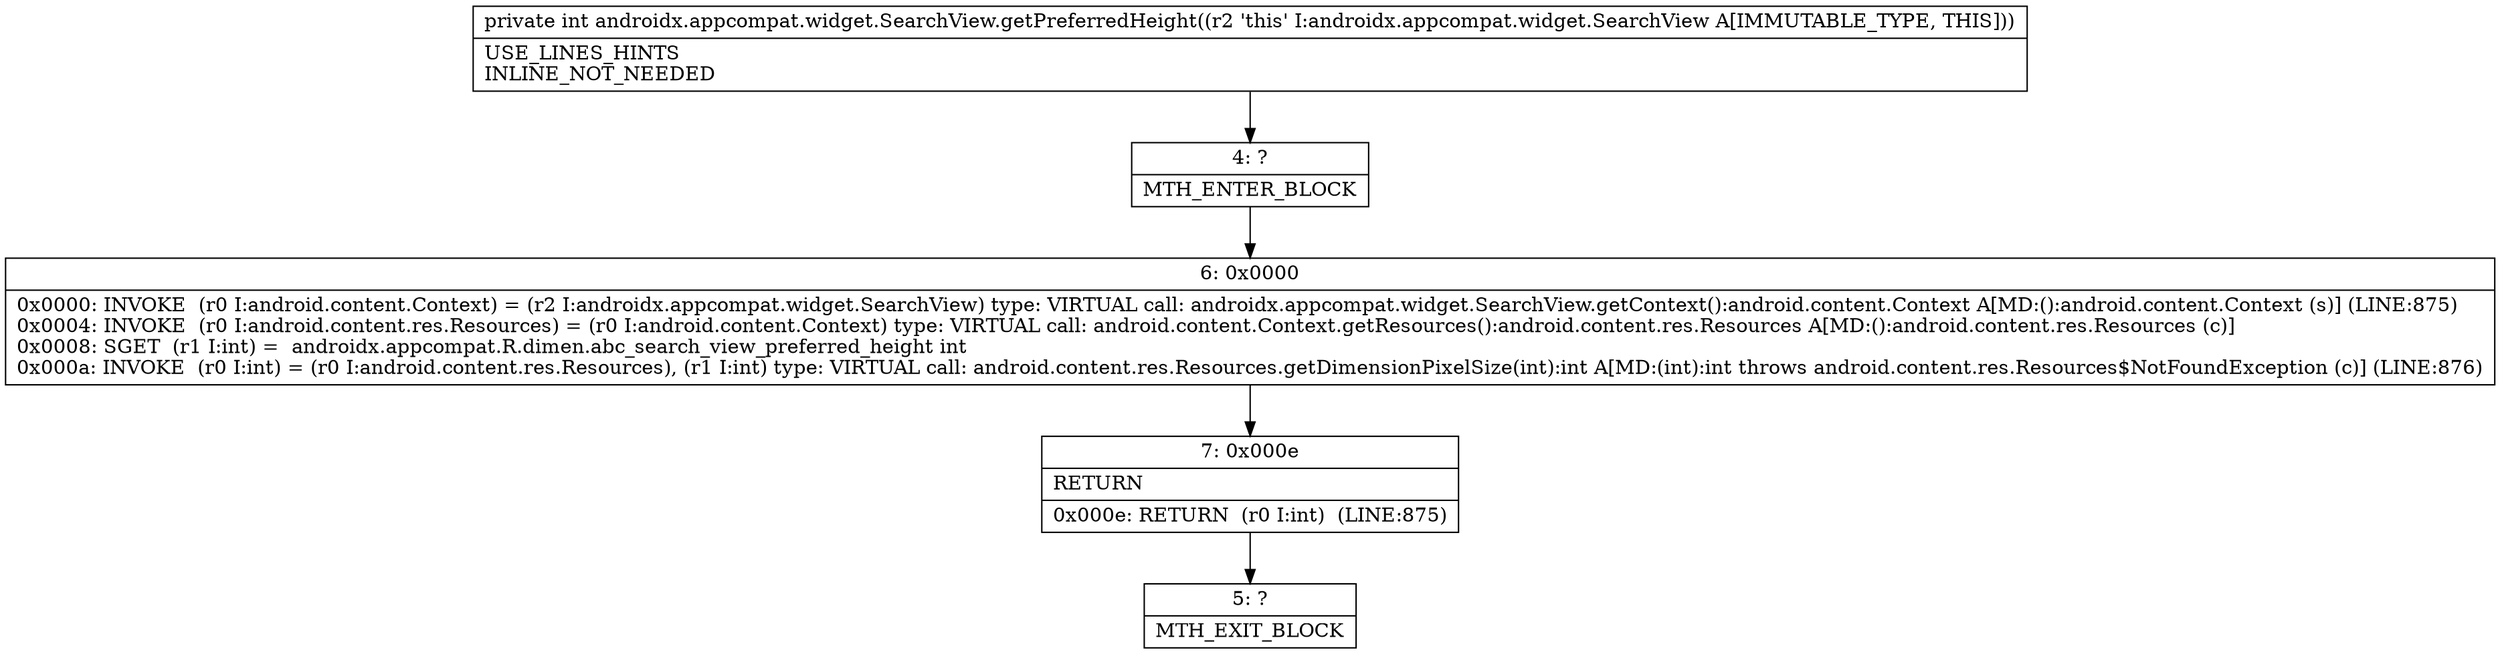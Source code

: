 digraph "CFG forandroidx.appcompat.widget.SearchView.getPreferredHeight()I" {
Node_4 [shape=record,label="{4\:\ ?|MTH_ENTER_BLOCK\l}"];
Node_6 [shape=record,label="{6\:\ 0x0000|0x0000: INVOKE  (r0 I:android.content.Context) = (r2 I:androidx.appcompat.widget.SearchView) type: VIRTUAL call: androidx.appcompat.widget.SearchView.getContext():android.content.Context A[MD:():android.content.Context (s)] (LINE:875)\l0x0004: INVOKE  (r0 I:android.content.res.Resources) = (r0 I:android.content.Context) type: VIRTUAL call: android.content.Context.getResources():android.content.res.Resources A[MD:():android.content.res.Resources (c)]\l0x0008: SGET  (r1 I:int) =  androidx.appcompat.R.dimen.abc_search_view_preferred_height int \l0x000a: INVOKE  (r0 I:int) = (r0 I:android.content.res.Resources), (r1 I:int) type: VIRTUAL call: android.content.res.Resources.getDimensionPixelSize(int):int A[MD:(int):int throws android.content.res.Resources$NotFoundException (c)] (LINE:876)\l}"];
Node_7 [shape=record,label="{7\:\ 0x000e|RETURN\l|0x000e: RETURN  (r0 I:int)  (LINE:875)\l}"];
Node_5 [shape=record,label="{5\:\ ?|MTH_EXIT_BLOCK\l}"];
MethodNode[shape=record,label="{private int androidx.appcompat.widget.SearchView.getPreferredHeight((r2 'this' I:androidx.appcompat.widget.SearchView A[IMMUTABLE_TYPE, THIS]))  | USE_LINES_HINTS\lINLINE_NOT_NEEDED\l}"];
MethodNode -> Node_4;Node_4 -> Node_6;
Node_6 -> Node_7;
Node_7 -> Node_5;
}

